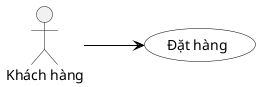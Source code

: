 @startuml
' Use horizontal layout with actors on both sides
left to right direction

' Improve visual appearance
skinparam usecase {
  BackgroundColor white
  BorderColor black
  ArrowColor black
}

skinparam linetype polyline

' Left actors
actor "Khách hàng" as kh

usecase "Đặt hàng" as UC1

kh --> UC1

@enduml